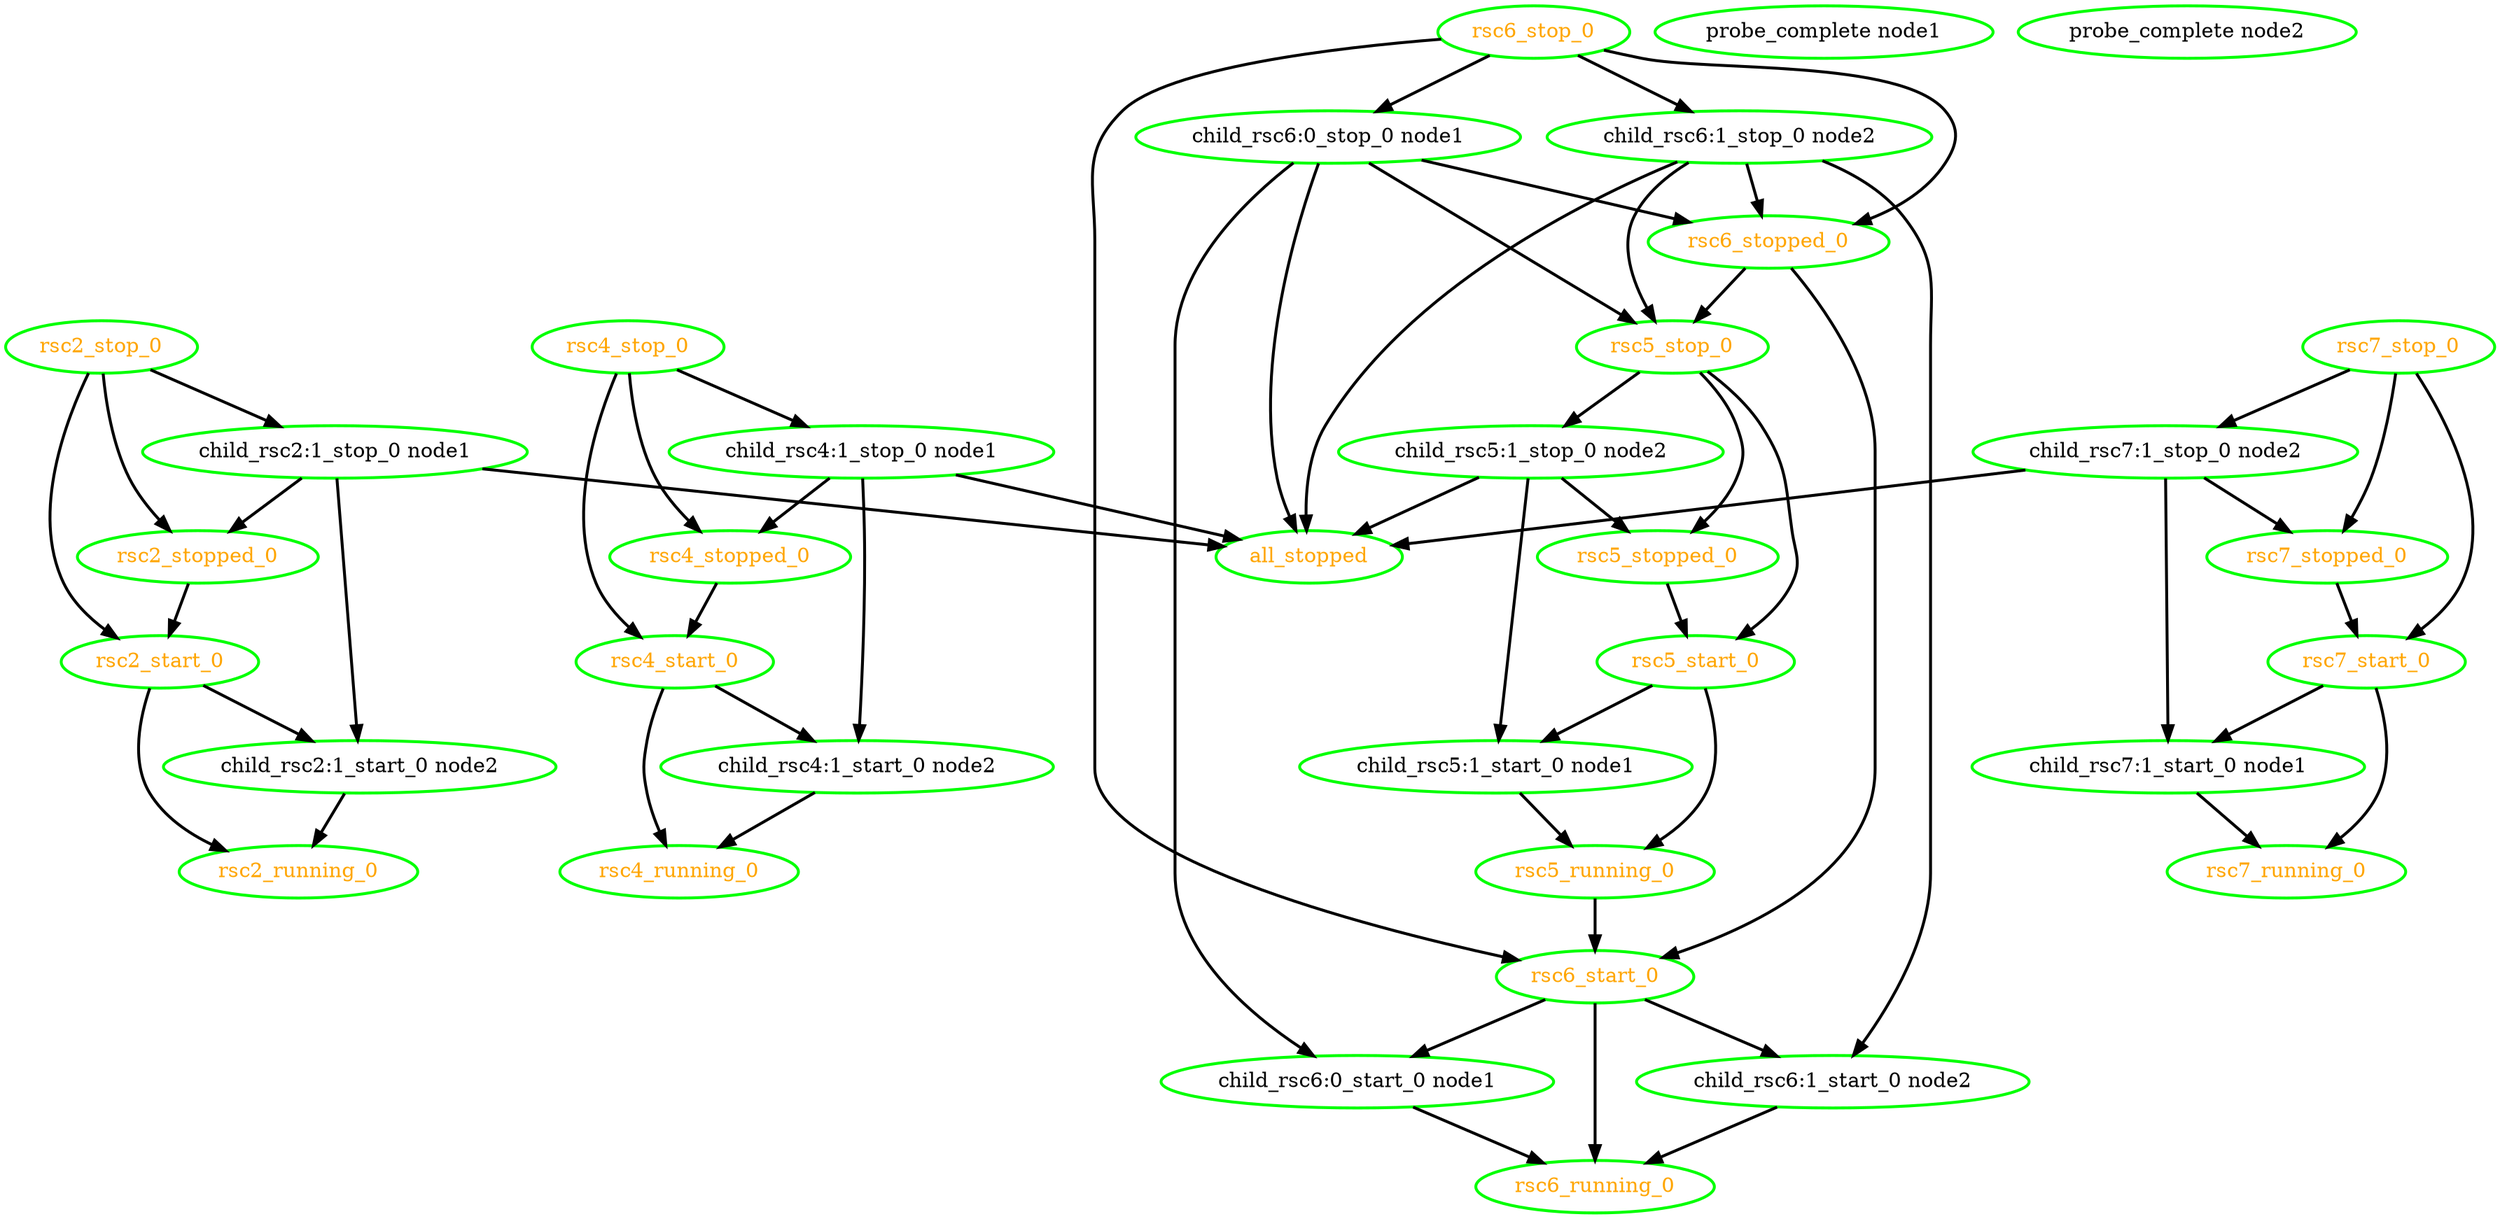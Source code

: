digraph "g" {
"all_stopped" [ style=bold color="green" fontcolor="orange"  ]
"child_rsc2:1_start_0 node2" -> "rsc2_running_0" [ style = bold]
"child_rsc2:1_start_0 node2" [ style=bold color="green" fontcolor="black"  ]
"child_rsc2:1_stop_0 node1" -> "all_stopped" [ style = bold]
"child_rsc2:1_stop_0 node1" -> "child_rsc2:1_start_0 node2" [ style = bold]
"child_rsc2:1_stop_0 node1" -> "rsc2_stopped_0" [ style = bold]
"child_rsc2:1_stop_0 node1" [ style=bold color="green" fontcolor="black"  ]
"child_rsc4:1_start_0 node2" -> "rsc4_running_0" [ style = bold]
"child_rsc4:1_start_0 node2" [ style=bold color="green" fontcolor="black"  ]
"child_rsc4:1_stop_0 node1" -> "all_stopped" [ style = bold]
"child_rsc4:1_stop_0 node1" -> "child_rsc4:1_start_0 node2" [ style = bold]
"child_rsc4:1_stop_0 node1" -> "rsc4_stopped_0" [ style = bold]
"child_rsc4:1_stop_0 node1" [ style=bold color="green" fontcolor="black"  ]
"child_rsc5:1_start_0 node1" -> "rsc5_running_0" [ style = bold]
"child_rsc5:1_start_0 node1" [ style=bold color="green" fontcolor="black"  ]
"child_rsc5:1_stop_0 node2" -> "all_stopped" [ style = bold]
"child_rsc5:1_stop_0 node2" -> "child_rsc5:1_start_0 node1" [ style = bold]
"child_rsc5:1_stop_0 node2" -> "rsc5_stopped_0" [ style = bold]
"child_rsc5:1_stop_0 node2" [ style=bold color="green" fontcolor="black"  ]
"child_rsc6:0_start_0 node1" -> "rsc6_running_0" [ style = bold]
"child_rsc6:0_start_0 node1" [ style=bold color="green" fontcolor="black"  ]
"child_rsc6:0_stop_0 node1" -> "all_stopped" [ style = bold]
"child_rsc6:0_stop_0 node1" -> "child_rsc6:0_start_0 node1" [ style = bold]
"child_rsc6:0_stop_0 node1" -> "rsc5_stop_0" [ style = bold]
"child_rsc6:0_stop_0 node1" -> "rsc6_stopped_0" [ style = bold]
"child_rsc6:0_stop_0 node1" [ style=bold color="green" fontcolor="black"  ]
"child_rsc6:1_start_0 node2" -> "rsc6_running_0" [ style = bold]
"child_rsc6:1_start_0 node2" [ style=bold color="green" fontcolor="black"  ]
"child_rsc6:1_stop_0 node2" -> "all_stopped" [ style = bold]
"child_rsc6:1_stop_0 node2" -> "child_rsc6:1_start_0 node2" [ style = bold]
"child_rsc6:1_stop_0 node2" -> "rsc5_stop_0" [ style = bold]
"child_rsc6:1_stop_0 node2" -> "rsc6_stopped_0" [ style = bold]
"child_rsc6:1_stop_0 node2" [ style=bold color="green" fontcolor="black"  ]
"child_rsc7:1_start_0 node1" -> "rsc7_running_0" [ style = bold]
"child_rsc7:1_start_0 node1" [ style=bold color="green" fontcolor="black"  ]
"child_rsc7:1_stop_0 node2" -> "all_stopped" [ style = bold]
"child_rsc7:1_stop_0 node2" -> "child_rsc7:1_start_0 node1" [ style = bold]
"child_rsc7:1_stop_0 node2" -> "rsc7_stopped_0" [ style = bold]
"child_rsc7:1_stop_0 node2" [ style=bold color="green" fontcolor="black"  ]
"probe_complete node1" [ style=bold color="green" fontcolor="black"  ]
"probe_complete node2" [ style=bold color="green" fontcolor="black"  ]
"rsc2_running_0" [ style=bold color="green" fontcolor="orange"  ]
"rsc2_start_0" -> "child_rsc2:1_start_0 node2" [ style = bold]
"rsc2_start_0" -> "rsc2_running_0" [ style = bold]
"rsc2_start_0" [ style=bold color="green" fontcolor="orange"  ]
"rsc2_stop_0" -> "child_rsc2:1_stop_0 node1" [ style = bold]
"rsc2_stop_0" -> "rsc2_start_0" [ style = bold]
"rsc2_stop_0" -> "rsc2_stopped_0" [ style = bold]
"rsc2_stop_0" [ style=bold color="green" fontcolor="orange"  ]
"rsc2_stopped_0" -> "rsc2_start_0" [ style = bold]
"rsc2_stopped_0" [ style=bold color="green" fontcolor="orange"  ]
"rsc4_running_0" [ style=bold color="green" fontcolor="orange"  ]
"rsc4_start_0" -> "child_rsc4:1_start_0 node2" [ style = bold]
"rsc4_start_0" -> "rsc4_running_0" [ style = bold]
"rsc4_start_0" [ style=bold color="green" fontcolor="orange"  ]
"rsc4_stop_0" -> "child_rsc4:1_stop_0 node1" [ style = bold]
"rsc4_stop_0" -> "rsc4_start_0" [ style = bold]
"rsc4_stop_0" -> "rsc4_stopped_0" [ style = bold]
"rsc4_stop_0" [ style=bold color="green" fontcolor="orange"  ]
"rsc4_stopped_0" -> "rsc4_start_0" [ style = bold]
"rsc4_stopped_0" [ style=bold color="green" fontcolor="orange"  ]
"rsc5_running_0" -> "rsc6_start_0" [ style = bold]
"rsc5_running_0" [ style=bold color="green" fontcolor="orange"  ]
"rsc5_start_0" -> "child_rsc5:1_start_0 node1" [ style = bold]
"rsc5_start_0" -> "rsc5_running_0" [ style = bold]
"rsc5_start_0" [ style=bold color="green" fontcolor="orange"  ]
"rsc5_stop_0" -> "child_rsc5:1_stop_0 node2" [ style = bold]
"rsc5_stop_0" -> "rsc5_start_0" [ style = bold]
"rsc5_stop_0" -> "rsc5_stopped_0" [ style = bold]
"rsc5_stop_0" [ style=bold color="green" fontcolor="orange"  ]
"rsc5_stopped_0" -> "rsc5_start_0" [ style = bold]
"rsc5_stopped_0" [ style=bold color="green" fontcolor="orange"  ]
"rsc6_running_0" [ style=bold color="green" fontcolor="orange"  ]
"rsc6_start_0" -> "child_rsc6:0_start_0 node1" [ style = bold]
"rsc6_start_0" -> "child_rsc6:1_start_0 node2" [ style = bold]
"rsc6_start_0" -> "rsc6_running_0" [ style = bold]
"rsc6_start_0" [ style=bold color="green" fontcolor="orange"  ]
"rsc6_stop_0" -> "child_rsc6:0_stop_0 node1" [ style = bold]
"rsc6_stop_0" -> "child_rsc6:1_stop_0 node2" [ style = bold]
"rsc6_stop_0" -> "rsc6_start_0" [ style = bold]
"rsc6_stop_0" -> "rsc6_stopped_0" [ style = bold]
"rsc6_stop_0" [ style=bold color="green" fontcolor="orange"  ]
"rsc6_stopped_0" -> "rsc5_stop_0" [ style = bold]
"rsc6_stopped_0" -> "rsc6_start_0" [ style = bold]
"rsc6_stopped_0" [ style=bold color="green" fontcolor="orange"  ]
"rsc7_running_0" [ style=bold color="green" fontcolor="orange"  ]
"rsc7_start_0" -> "child_rsc7:1_start_0 node1" [ style = bold]
"rsc7_start_0" -> "rsc7_running_0" [ style = bold]
"rsc7_start_0" [ style=bold color="green" fontcolor="orange"  ]
"rsc7_stop_0" -> "child_rsc7:1_stop_0 node2" [ style = bold]
"rsc7_stop_0" -> "rsc7_start_0" [ style = bold]
"rsc7_stop_0" -> "rsc7_stopped_0" [ style = bold]
"rsc7_stop_0" [ style=bold color="green" fontcolor="orange"  ]
"rsc7_stopped_0" -> "rsc7_start_0" [ style = bold]
"rsc7_stopped_0" [ style=bold color="green" fontcolor="orange"  ]
}
